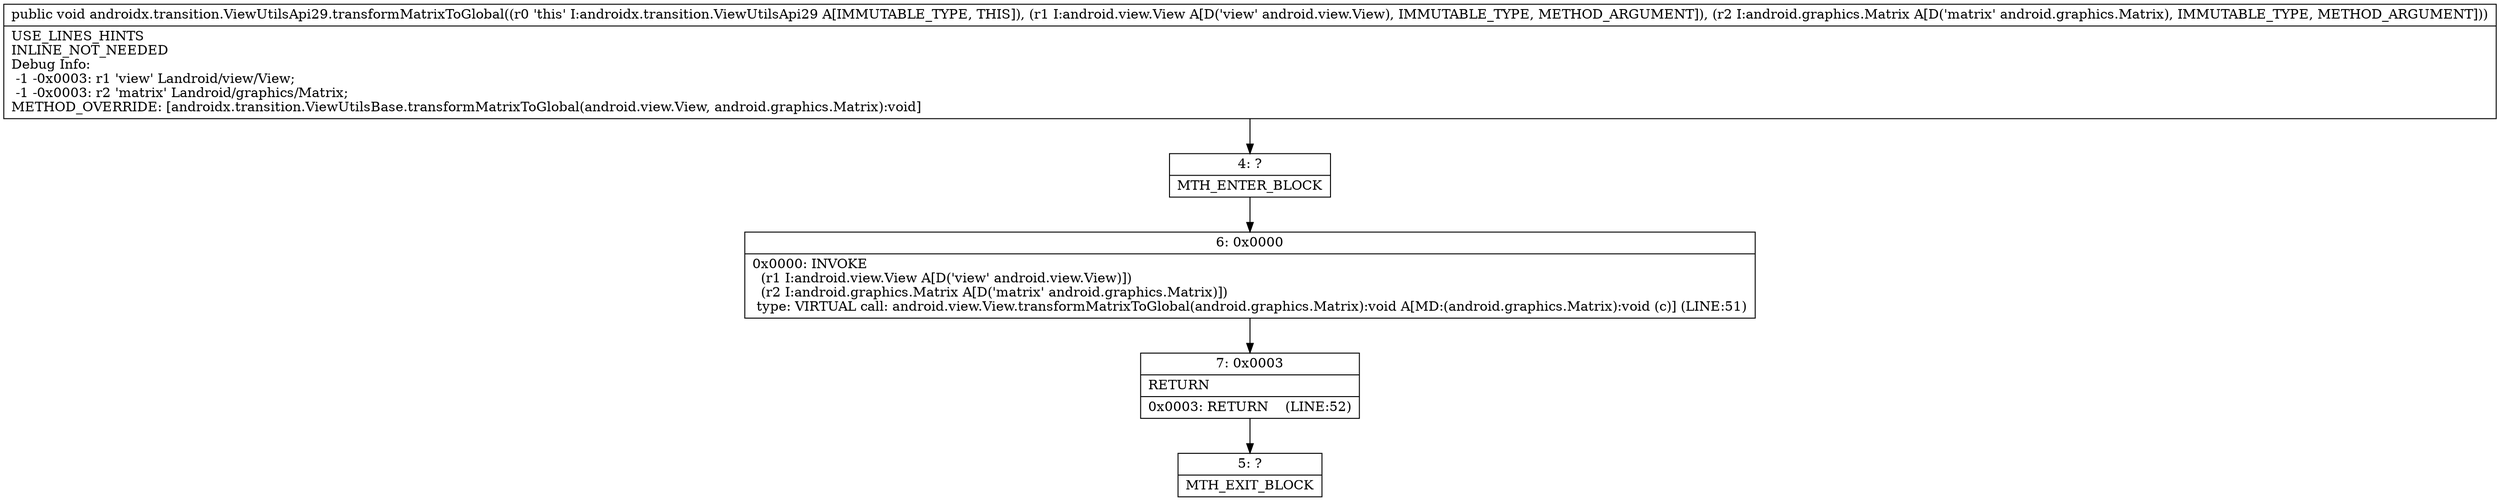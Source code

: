 digraph "CFG forandroidx.transition.ViewUtilsApi29.transformMatrixToGlobal(Landroid\/view\/View;Landroid\/graphics\/Matrix;)V" {
Node_4 [shape=record,label="{4\:\ ?|MTH_ENTER_BLOCK\l}"];
Node_6 [shape=record,label="{6\:\ 0x0000|0x0000: INVOKE  \l  (r1 I:android.view.View A[D('view' android.view.View)])\l  (r2 I:android.graphics.Matrix A[D('matrix' android.graphics.Matrix)])\l type: VIRTUAL call: android.view.View.transformMatrixToGlobal(android.graphics.Matrix):void A[MD:(android.graphics.Matrix):void (c)] (LINE:51)\l}"];
Node_7 [shape=record,label="{7\:\ 0x0003|RETURN\l|0x0003: RETURN    (LINE:52)\l}"];
Node_5 [shape=record,label="{5\:\ ?|MTH_EXIT_BLOCK\l}"];
MethodNode[shape=record,label="{public void androidx.transition.ViewUtilsApi29.transformMatrixToGlobal((r0 'this' I:androidx.transition.ViewUtilsApi29 A[IMMUTABLE_TYPE, THIS]), (r1 I:android.view.View A[D('view' android.view.View), IMMUTABLE_TYPE, METHOD_ARGUMENT]), (r2 I:android.graphics.Matrix A[D('matrix' android.graphics.Matrix), IMMUTABLE_TYPE, METHOD_ARGUMENT]))  | USE_LINES_HINTS\lINLINE_NOT_NEEDED\lDebug Info:\l  \-1 \-0x0003: r1 'view' Landroid\/view\/View;\l  \-1 \-0x0003: r2 'matrix' Landroid\/graphics\/Matrix;\lMETHOD_OVERRIDE: [androidx.transition.ViewUtilsBase.transformMatrixToGlobal(android.view.View, android.graphics.Matrix):void]\l}"];
MethodNode -> Node_4;Node_4 -> Node_6;
Node_6 -> Node_7;
Node_7 -> Node_5;
}


